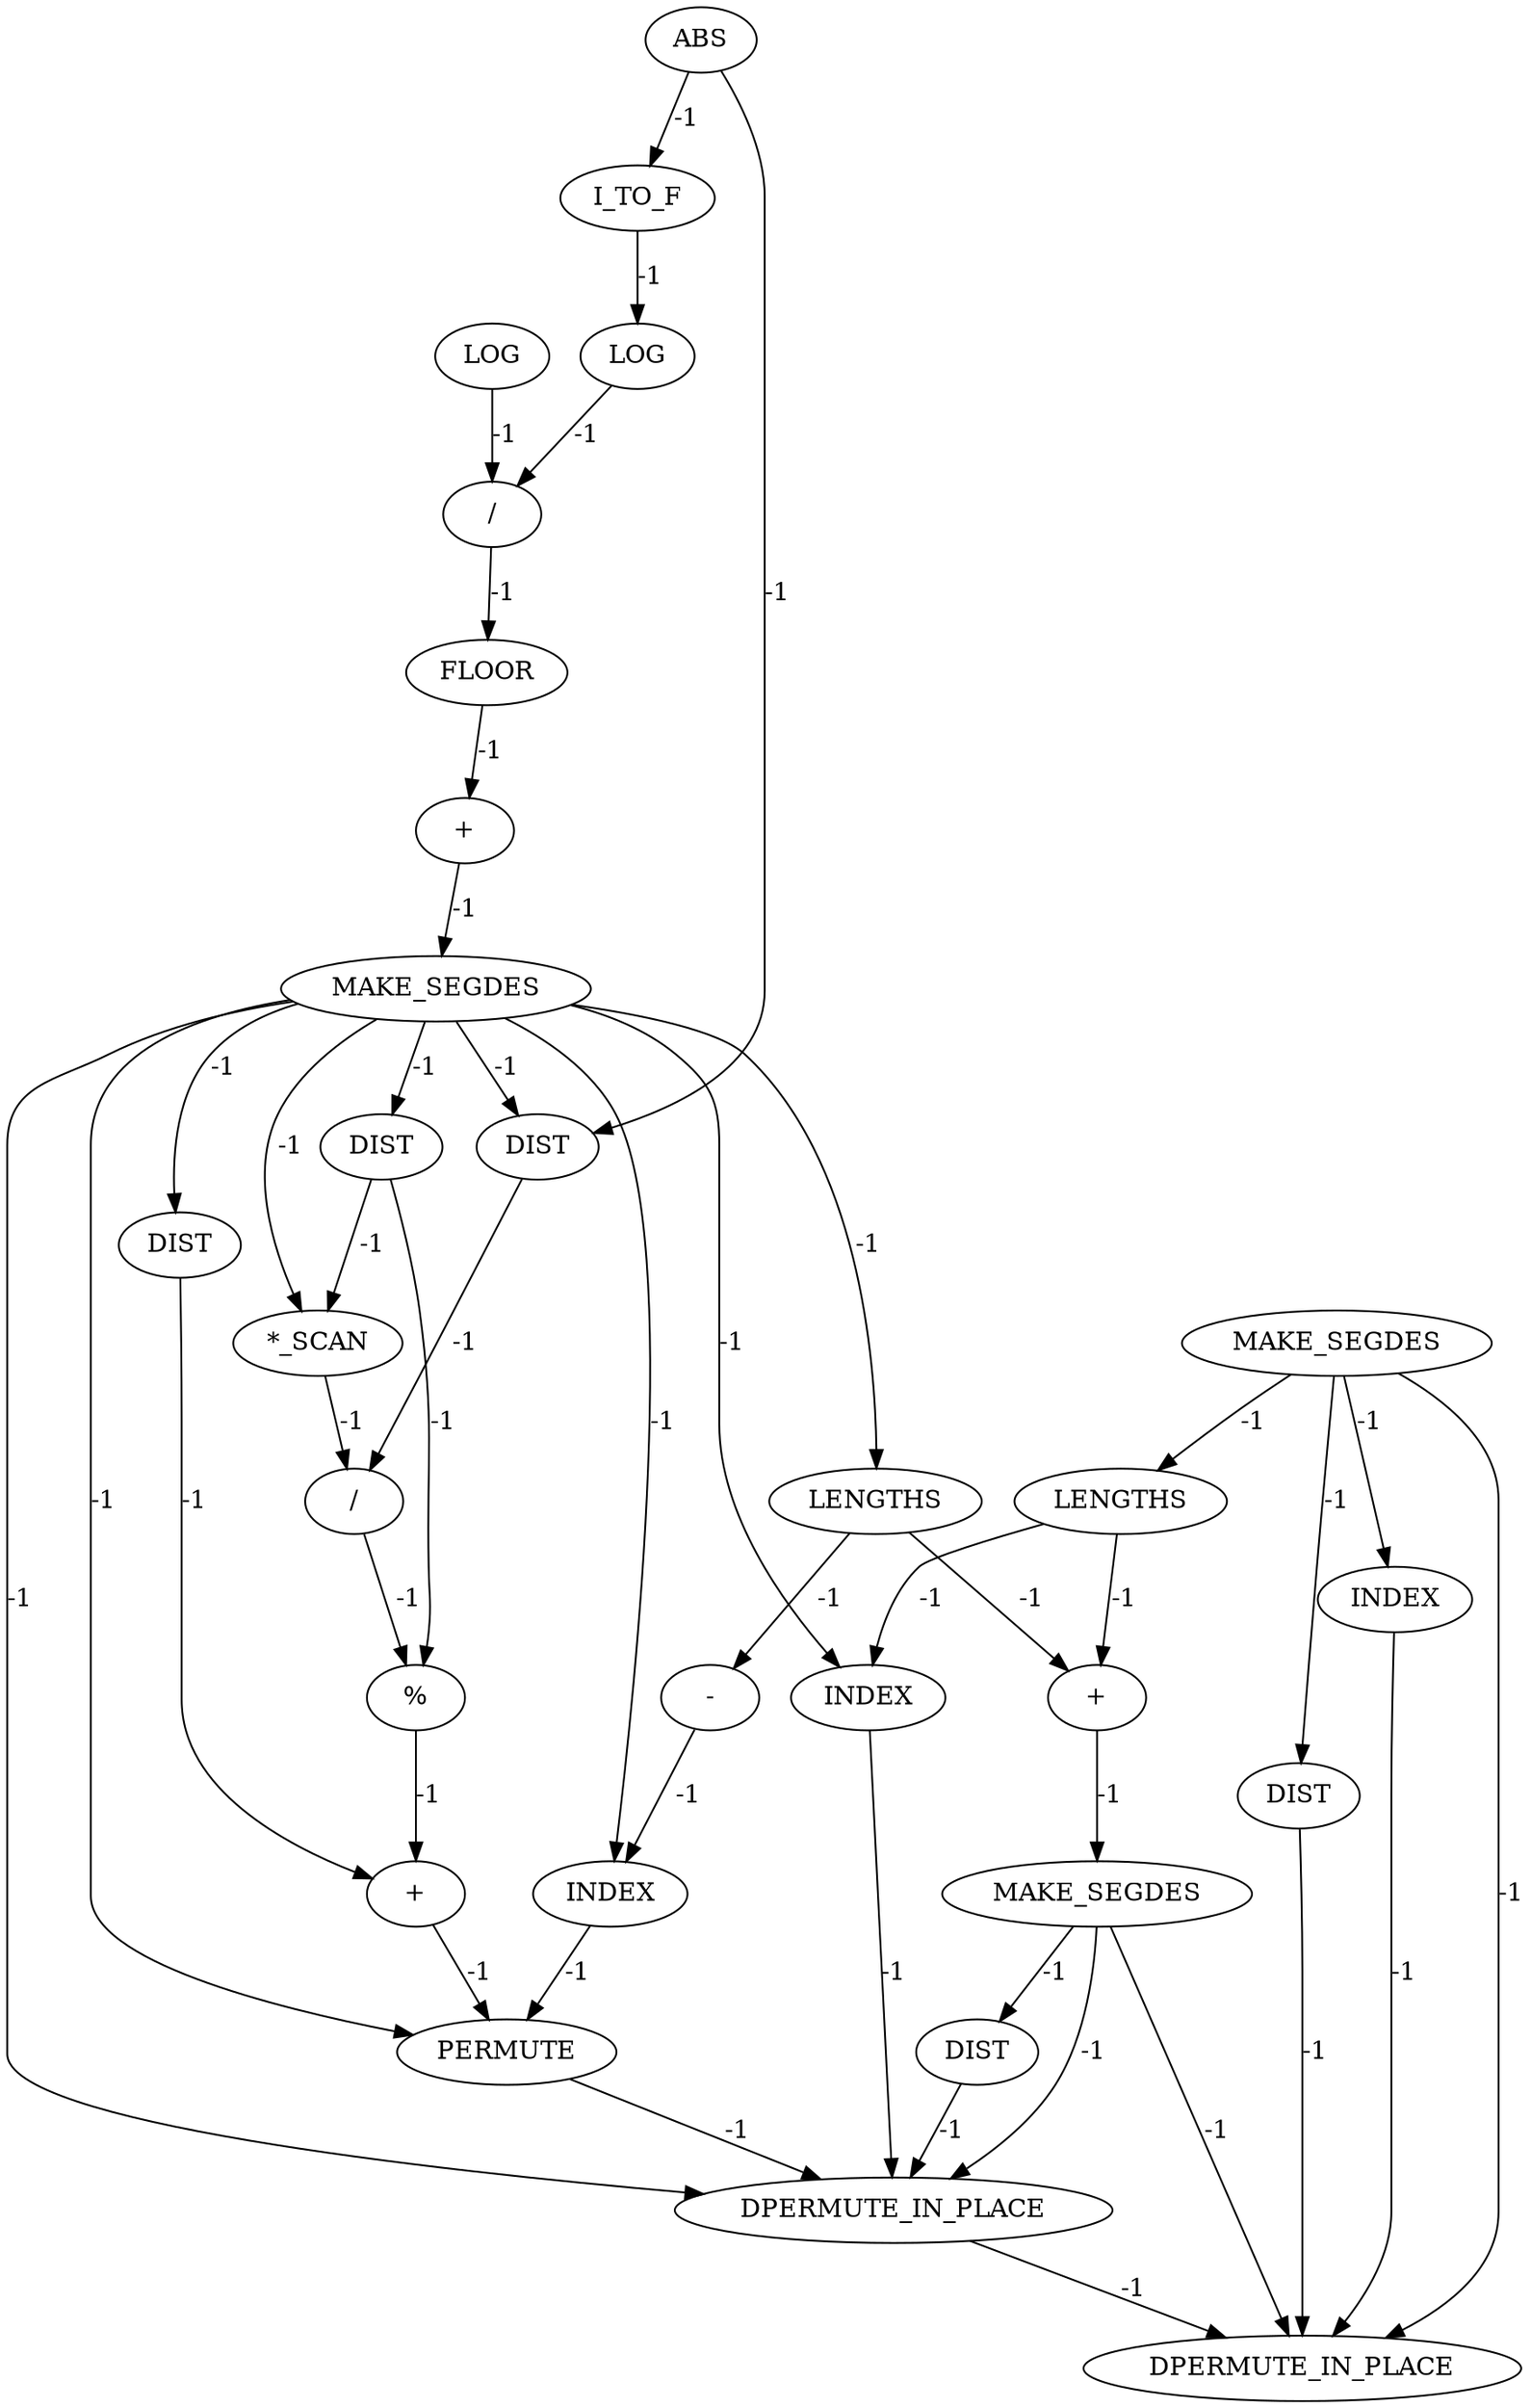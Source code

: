 digraph {
	maximal_independent_set_large_rmat_INST_5579 [label=LENGTHS cost=0]
	maximal_independent_set_large_rmat_INST_5597 [label=PERMUTE cost=0]
	maximal_independent_set_large_rmat_INST_5527 [label=FLOOR cost=0]
	maximal_independent_set_large_rmat_INST_5521 [label=LOG cost=0]
	maximal_independent_set_large_rmat_INST_5573 [label="+" cost=0]
	maximal_independent_set_large_rmat_INST_5544 [label=DIST cost=0]
	maximal_independent_set_large_rmat_INST_5518 [label=I_TO_F cost=0]
	maximal_independent_set_large_rmat_INST_5621 [label=LENGTHS cost=0]
	maximal_independent_set_large_rmat_INST_5589 [label=INDEX cost=0]
	maximal_independent_set_large_rmat_INST_5570 [label="%" cost=0]
	maximal_independent_set_large_rmat_INST_5617 [label=INDEX cost=0]
	maximal_independent_set_large_rmat_INST_1410 [label=ABS cost=0]
	maximal_independent_set_large_rmat_INST_5528 [label="+" cost=0]
	maximal_independent_set_large_rmat_INST_5537 [label=DIST cost=0]
	maximal_independent_set_large_rmat_INST_6019 [label=DPERMUTE_IN_PLACE cost=0]
	maximal_independent_set_large_rmat_INST_5551 [label=DIST cost=0]
	maximal_independent_set_large_rmat_INST_5559 [label="/" cost=0]
	maximal_independent_set_large_rmat_INST_5600 [label=MAKE_SEGDES cost=0]
	maximal_independent_set_large_rmat_INST_6020 [label=DPERMUTE_IN_PLACE cost=0]
	maximal_independent_set_large_rmat_INST_5645 [label=MAKE_SEGDES cost=0]
	maximal_independent_set_large_rmat_INST_5629 [label=INDEX cost=0]
	maximal_independent_set_large_rmat_INST_5539 [label="*_SCAN" cost=0]
	maximal_independent_set_large_rmat_INST_5640 [label="+" cost=0]
	maximal_independent_set_large_rmat_INST_5581 [label="-" cost=0]
	maximal_independent_set_large_rmat_INST_5606 [label=DIST cost=0]
	maximal_independent_set_large_rmat_INST_5526 [label="/" cost=0]
	maximal_independent_set_large_rmat_INST_5651 [label=DIST cost=0]
	maximal_independent_set_large_rmat_INST_5523 [label=LOG cost=0]
	maximal_independent_set_large_rmat_INST_5531 [label=MAKE_SEGDES cost=0]
	maximal_independent_set_large_rmat_INST_5579 -> maximal_independent_set_large_rmat_INST_5581 [label=-1 cost=-1]
	maximal_independent_set_large_rmat_INST_5579 -> maximal_independent_set_large_rmat_INST_5640 [label=-1 cost=-1]
	maximal_independent_set_large_rmat_INST_5597 -> maximal_independent_set_large_rmat_INST_6019 [label=-1 cost=-1]
	maximal_independent_set_large_rmat_INST_5527 -> maximal_independent_set_large_rmat_INST_5528 [label=-1 cost=-1]
	maximal_independent_set_large_rmat_INST_5521 -> maximal_independent_set_large_rmat_INST_5526 [label=-1 cost=-1]
	maximal_independent_set_large_rmat_INST_5573 -> maximal_independent_set_large_rmat_INST_5597 [label=-1 cost=-1]
	maximal_independent_set_large_rmat_INST_5544 -> maximal_independent_set_large_rmat_INST_5559 [label=-1 cost=-1]
	maximal_independent_set_large_rmat_INST_5518 -> maximal_independent_set_large_rmat_INST_5521 [label=-1 cost=-1]
	maximal_independent_set_large_rmat_INST_5621 -> maximal_independent_set_large_rmat_INST_5629 [label=-1 cost=-1]
	maximal_independent_set_large_rmat_INST_5621 -> maximal_independent_set_large_rmat_INST_5640 [label=-1 cost=-1]
	maximal_independent_set_large_rmat_INST_5589 -> maximal_independent_set_large_rmat_INST_5597 [label=-1 cost=-1]
	maximal_independent_set_large_rmat_INST_5570 -> maximal_independent_set_large_rmat_INST_5573 [label=-1 cost=-1]
	maximal_independent_set_large_rmat_INST_5617 -> maximal_independent_set_large_rmat_INST_6020 [label=-1 cost=-1]
	maximal_independent_set_large_rmat_INST_1410 -> maximal_independent_set_large_rmat_INST_5518 [label=-1 cost=-1]
	maximal_independent_set_large_rmat_INST_1410 -> maximal_independent_set_large_rmat_INST_5544 [label=-1 cost=-1]
	maximal_independent_set_large_rmat_INST_5528 -> maximal_independent_set_large_rmat_INST_5531 [label=-1 cost=-1]
	maximal_independent_set_large_rmat_INST_5537 -> maximal_independent_set_large_rmat_INST_5539 [label=-1 cost=-1]
	maximal_independent_set_large_rmat_INST_5537 -> maximal_independent_set_large_rmat_INST_5570 [label=-1 cost=-1]
	maximal_independent_set_large_rmat_INST_6019 -> maximal_independent_set_large_rmat_INST_6020 [label=-1 cost=-1]
	maximal_independent_set_large_rmat_INST_5551 -> maximal_independent_set_large_rmat_INST_5573 [label=-1 cost=-1]
	maximal_independent_set_large_rmat_INST_5559 -> maximal_independent_set_large_rmat_INST_5570 [label=-1 cost=-1]
	maximal_independent_set_large_rmat_INST_5600 -> maximal_independent_set_large_rmat_INST_5606 [label=-1 cost=-1]
	maximal_independent_set_large_rmat_INST_5600 -> maximal_independent_set_large_rmat_INST_5617 [label=-1 cost=-1]
	maximal_independent_set_large_rmat_INST_5600 -> maximal_independent_set_large_rmat_INST_5621 [label=-1 cost=-1]
	maximal_independent_set_large_rmat_INST_5600 -> maximal_independent_set_large_rmat_INST_6020 [label=-1 cost=-1]
	maximal_independent_set_large_rmat_INST_5645 -> maximal_independent_set_large_rmat_INST_5651 [label=-1 cost=-1]
	maximal_independent_set_large_rmat_INST_5645 -> maximal_independent_set_large_rmat_INST_6019 [label=-1 cost=-1]
	maximal_independent_set_large_rmat_INST_5645 -> maximal_independent_set_large_rmat_INST_6020 [label=-1 cost=-1]
	maximal_independent_set_large_rmat_INST_5629 -> maximal_independent_set_large_rmat_INST_6019 [label=-1 cost=-1]
	maximal_independent_set_large_rmat_INST_5539 -> maximal_independent_set_large_rmat_INST_5559 [label=-1 cost=-1]
	maximal_independent_set_large_rmat_INST_5640 -> maximal_independent_set_large_rmat_INST_5645 [label=-1 cost=-1]
	maximal_independent_set_large_rmat_INST_5581 -> maximal_independent_set_large_rmat_INST_5589 [label=-1 cost=-1]
	maximal_independent_set_large_rmat_INST_5606 -> maximal_independent_set_large_rmat_INST_6020 [label=-1 cost=-1]
	maximal_independent_set_large_rmat_INST_5526 -> maximal_independent_set_large_rmat_INST_5527 [label=-1 cost=-1]
	maximal_independent_set_large_rmat_INST_5651 -> maximal_independent_set_large_rmat_INST_6019 [label=-1 cost=-1]
	maximal_independent_set_large_rmat_INST_5523 -> maximal_independent_set_large_rmat_INST_5526 [label=-1 cost=-1]
	maximal_independent_set_large_rmat_INST_5531 -> maximal_independent_set_large_rmat_INST_5537 [label=-1 cost=-1]
	maximal_independent_set_large_rmat_INST_5531 -> maximal_independent_set_large_rmat_INST_5539 [label=-1 cost=-1]
	maximal_independent_set_large_rmat_INST_5531 -> maximal_independent_set_large_rmat_INST_5544 [label=-1 cost=-1]
	maximal_independent_set_large_rmat_INST_5531 -> maximal_independent_set_large_rmat_INST_5551 [label=-1 cost=-1]
	maximal_independent_set_large_rmat_INST_5531 -> maximal_independent_set_large_rmat_INST_5579 [label=-1 cost=-1]
	maximal_independent_set_large_rmat_INST_5531 -> maximal_independent_set_large_rmat_INST_5589 [label=-1 cost=-1]
	maximal_independent_set_large_rmat_INST_5531 -> maximal_independent_set_large_rmat_INST_5597 [label=-1 cost=-1]
	maximal_independent_set_large_rmat_INST_5531 -> maximal_independent_set_large_rmat_INST_5629 [label=-1 cost=-1]
	maximal_independent_set_large_rmat_INST_5531 -> maximal_independent_set_large_rmat_INST_6019 [label=-1 cost=-1]
}
